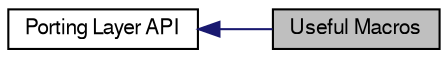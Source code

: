 digraph "Useful Macros"
{
  bgcolor="transparent";
  edge [fontname="FreeSans",fontsize="10",labelfontname="FreeSans",labelfontsize="10"];
  node [fontname="FreeSans",fontsize="10",shape=record];
  rankdir=LR;
  Node0 [label="Useful Macros",height=0.2,width=0.4,color="black", fillcolor="grey75", style="filled" fontcolor="black"];
  Node1 [label="Porting Layer API",height=0.2,width=0.4,color="black",URL="$group__pl.html"];
  Node1->Node0 [shape=plaintext, color="midnightblue", dir="back", style="solid"];
}
